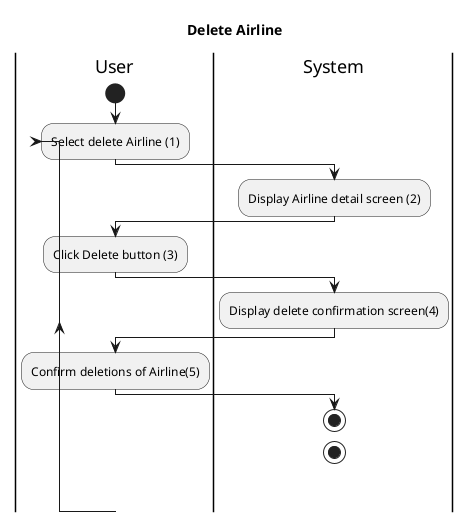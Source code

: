 @startuml Register Activity
title Delete Airline
|User|
start
repeat :Select delete Airline (1);

|System|
:Display Airline detail screen (2);

|User|
:Click Delete button (3);

|System|
:Display delete confirmation screen(4);
|User|
:Confirm deletions of Airline(5);
|System|

stop

|System|
stop
@enduml
